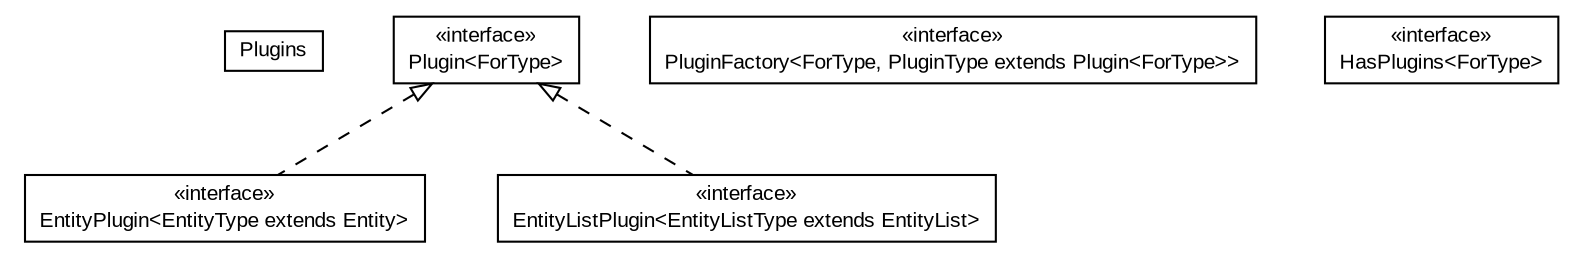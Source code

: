 #!/usr/local/bin/dot
#
# Class diagram 
# Generated by UMLGraph version 5.1 (http://www.umlgraph.org/)
#

digraph G {
	edge [fontname="arial",fontsize=10,labelfontname="arial",labelfontsize=10];
	node [fontname="arial",fontsize=10,shape=plaintext];
	nodesep=0.25;
	ranksep=0.5;
	// io.nextweb.plugins.Plugins
	c799 [label=<<table title="io.nextweb.plugins.Plugins" border="0" cellborder="1" cellspacing="0" cellpadding="2" port="p" href="./Plugins.html">
		<tr><td><table border="0" cellspacing="0" cellpadding="1">
<tr><td align="center" balign="center"> Plugins </td></tr>
		</table></td></tr>
		</table>>, fontname="arial", fontcolor="black", fontsize=10.0];
	// io.nextweb.plugins.EntityPlugin<EntityType extends io.nextweb.Entity>
	c800 [label=<<table title="io.nextweb.plugins.EntityPlugin" border="0" cellborder="1" cellspacing="0" cellpadding="2" port="p" href="./EntityPlugin.html">
		<tr><td><table border="0" cellspacing="0" cellpadding="1">
<tr><td align="center" balign="center"> &#171;interface&#187; </td></tr>
<tr><td align="center" balign="center"> EntityPlugin&lt;EntityType extends Entity&gt; </td></tr>
		</table></td></tr>
		</table>>, fontname="arial", fontcolor="black", fontsize=10.0];
	// io.nextweb.plugins.PluginFactory<ForType, PluginType extends io.nextweb.plugins.Plugin<ForType>>
	c801 [label=<<table title="io.nextweb.plugins.PluginFactory" border="0" cellborder="1" cellspacing="0" cellpadding="2" port="p" href="./PluginFactory.html">
		<tr><td><table border="0" cellspacing="0" cellpadding="1">
<tr><td align="center" balign="center"> &#171;interface&#187; </td></tr>
<tr><td align="center" balign="center"> PluginFactory&lt;ForType, PluginType extends Plugin&lt;ForType&gt;&gt; </td></tr>
		</table></td></tr>
		</table>>, fontname="arial", fontcolor="black", fontsize=10.0];
	// io.nextweb.plugins.HasPlugins<ForType>
	c802 [label=<<table title="io.nextweb.plugins.HasPlugins" border="0" cellborder="1" cellspacing="0" cellpadding="2" port="p" href="./HasPlugins.html">
		<tr><td><table border="0" cellspacing="0" cellpadding="1">
<tr><td align="center" balign="center"> &#171;interface&#187; </td></tr>
<tr><td align="center" balign="center"> HasPlugins&lt;ForType&gt; </td></tr>
		</table></td></tr>
		</table>>, fontname="arial", fontcolor="black", fontsize=10.0];
	// io.nextweb.plugins.Plugin<ForType>
	c803 [label=<<table title="io.nextweb.plugins.Plugin" border="0" cellborder="1" cellspacing="0" cellpadding="2" port="p" href="./Plugin.html">
		<tr><td><table border="0" cellspacing="0" cellpadding="1">
<tr><td align="center" balign="center"> &#171;interface&#187; </td></tr>
<tr><td align="center" balign="center"> Plugin&lt;ForType&gt; </td></tr>
		</table></td></tr>
		</table>>, fontname="arial", fontcolor="black", fontsize=10.0];
	// io.nextweb.plugins.EntityListPlugin<EntityListType extends io.nextweb.EntityList>
	c804 [label=<<table title="io.nextweb.plugins.EntityListPlugin" border="0" cellborder="1" cellspacing="0" cellpadding="2" port="p" href="./EntityListPlugin.html">
		<tr><td><table border="0" cellspacing="0" cellpadding="1">
<tr><td align="center" balign="center"> &#171;interface&#187; </td></tr>
<tr><td align="center" balign="center"> EntityListPlugin&lt;EntityListType extends EntityList&gt; </td></tr>
		</table></td></tr>
		</table>>, fontname="arial", fontcolor="black", fontsize=10.0];
	//io.nextweb.plugins.EntityPlugin<EntityType extends io.nextweb.Entity> implements io.nextweb.plugins.Plugin<ForType>
	c803:p -> c800:p [dir=back,arrowtail=empty,style=dashed];
	//io.nextweb.plugins.EntityListPlugin<EntityListType extends io.nextweb.EntityList> implements io.nextweb.plugins.Plugin<ForType>
	c803:p -> c804:p [dir=back,arrowtail=empty,style=dashed];
}

